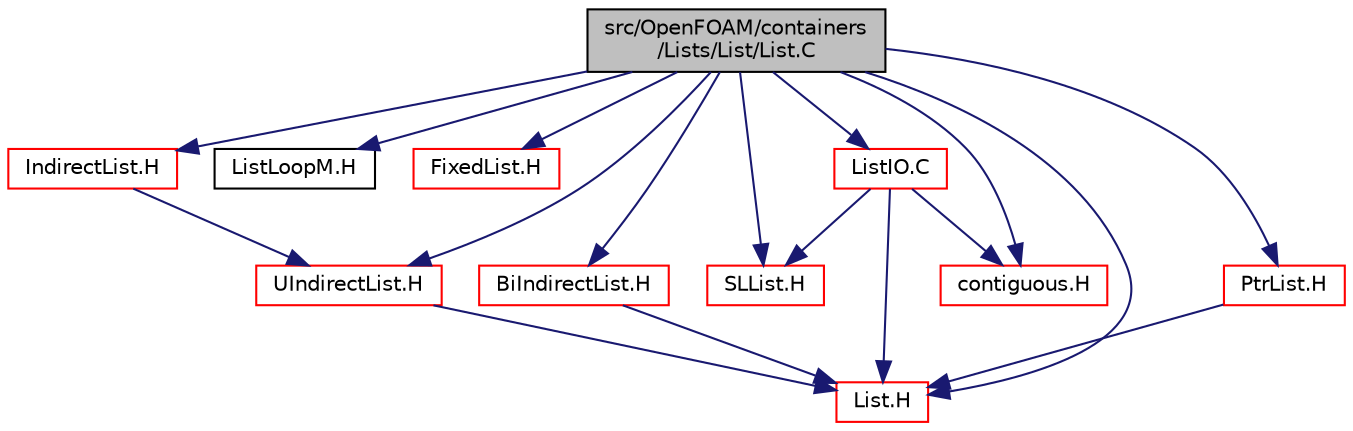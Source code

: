 digraph "src/OpenFOAM/containers/Lists/List/List.C"
{
  bgcolor="transparent";
  edge [fontname="Helvetica",fontsize="10",labelfontname="Helvetica",labelfontsize="10"];
  node [fontname="Helvetica",fontsize="10",shape=record];
  Node1 [label="src/OpenFOAM/containers\l/Lists/List/List.C",height=0.2,width=0.4,color="black", fillcolor="grey75", style="filled", fontcolor="black"];
  Node1 -> Node2 [color="midnightblue",fontsize="10",style="solid",fontname="Helvetica"];
  Node2 [label="List.H",height=0.2,width=0.4,color="red",URL="$a07667.html"];
  Node1 -> Node3 [color="midnightblue",fontsize="10",style="solid",fontname="Helvetica"];
  Node3 [label="ListLoopM.H",height=0.2,width=0.4,color="black",URL="$a07670.html",tooltip="List<T> is a 1D vector of objects of type T, where the size of the vector is known and used for subsc..."];
  Node1 -> Node4 [color="midnightblue",fontsize="10",style="solid",fontname="Helvetica"];
  Node4 [label="FixedList.H",height=0.2,width=0.4,color="red",URL="$a07659.html"];
  Node1 -> Node5 [color="midnightblue",fontsize="10",style="solid",fontname="Helvetica"];
  Node5 [label="PtrList.H",height=0.2,width=0.4,color="red",URL="$a07684.html"];
  Node5 -> Node2 [color="midnightblue",fontsize="10",style="solid",fontname="Helvetica"];
  Node1 -> Node6 [color="midnightblue",fontsize="10",style="solid",fontname="Helvetica"];
  Node6 [label="SLList.H",height=0.2,width=0.4,color="red",URL="$a07641.html"];
  Node1 -> Node7 [color="midnightblue",fontsize="10",style="solid",fontname="Helvetica"];
  Node7 [label="IndirectList.H",height=0.2,width=0.4,color="red",URL="$a07664.html"];
  Node7 -> Node8 [color="midnightblue",fontsize="10",style="solid",fontname="Helvetica"];
  Node8 [label="UIndirectList.H",height=0.2,width=0.4,color="red",URL="$a07694.html"];
  Node8 -> Node2 [color="midnightblue",fontsize="10",style="solid",fontname="Helvetica"];
  Node1 -> Node8 [color="midnightblue",fontsize="10",style="solid",fontname="Helvetica"];
  Node1 -> Node9 [color="midnightblue",fontsize="10",style="solid",fontname="Helvetica"];
  Node9 [label="BiIndirectList.H",height=0.2,width=0.4,color="red",URL="$a07644.html"];
  Node9 -> Node2 [color="midnightblue",fontsize="10",style="solid",fontname="Helvetica"];
  Node1 -> Node10 [color="midnightblue",fontsize="10",style="solid",fontname="Helvetica"];
  Node10 [label="contiguous.H",height=0.2,width=0.4,color="red",URL="$a08842.html",tooltip="Template function to specify if the data of a type are contiguous. "];
  Node1 -> Node11 [color="midnightblue",fontsize="10",style="solid",fontname="Helvetica"];
  Node11 [label="ListIO.C",height=0.2,width=0.4,color="red",URL="$a07669.html"];
  Node11 -> Node2 [color="midnightblue",fontsize="10",style="solid",fontname="Helvetica"];
  Node11 -> Node6 [color="midnightblue",fontsize="10",style="solid",fontname="Helvetica"];
  Node11 -> Node10 [color="midnightblue",fontsize="10",style="solid",fontname="Helvetica"];
}
